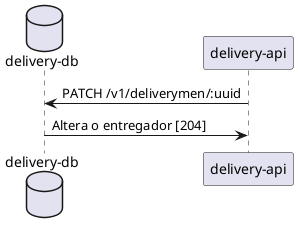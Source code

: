 @startuml Fluxo de alteração do entregador
database "delivery-db"
"delivery-api" -> "delivery-db" : PATCH /v1/deliverymen/:uuid
"delivery-db"  -> "delivery-api" : Altera o entregador [204]
@enduml